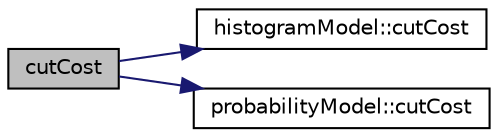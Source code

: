 digraph "cutCost"
{
  edge [fontname="Helvetica",fontsize="10",labelfontname="Helvetica",labelfontsize="10"];
  node [fontname="Helvetica",fontsize="10",shape=record];
  rankdir="LR";
  Node1 [label="cutCost",height=0.2,width=0.4,color="black", fillcolor="grey75", style="filled", fontcolor="black"];
  Node1 -> Node2 [color="midnightblue",fontsize="10",style="solid",fontname="Helvetica"];
  Node2 [label="histogramModel::cutCost",height=0.2,width=0.4,color="black", fillcolor="white", style="filled",URL="$classhistogram_model.html#ad0d1c77e9b7d0d7a6eb1d3f54cd609cc"];
  Node1 -> Node3 [color="midnightblue",fontsize="10",style="solid",fontname="Helvetica"];
  Node3 [label="probabilityModel::cutCost",height=0.2,width=0.4,color="black", fillcolor="white", style="filled",URL="$classprobability_model.html#ad0d1c77e9b7d0d7a6eb1d3f54cd609cc",tooltip="return the probability std::vector "];
}
